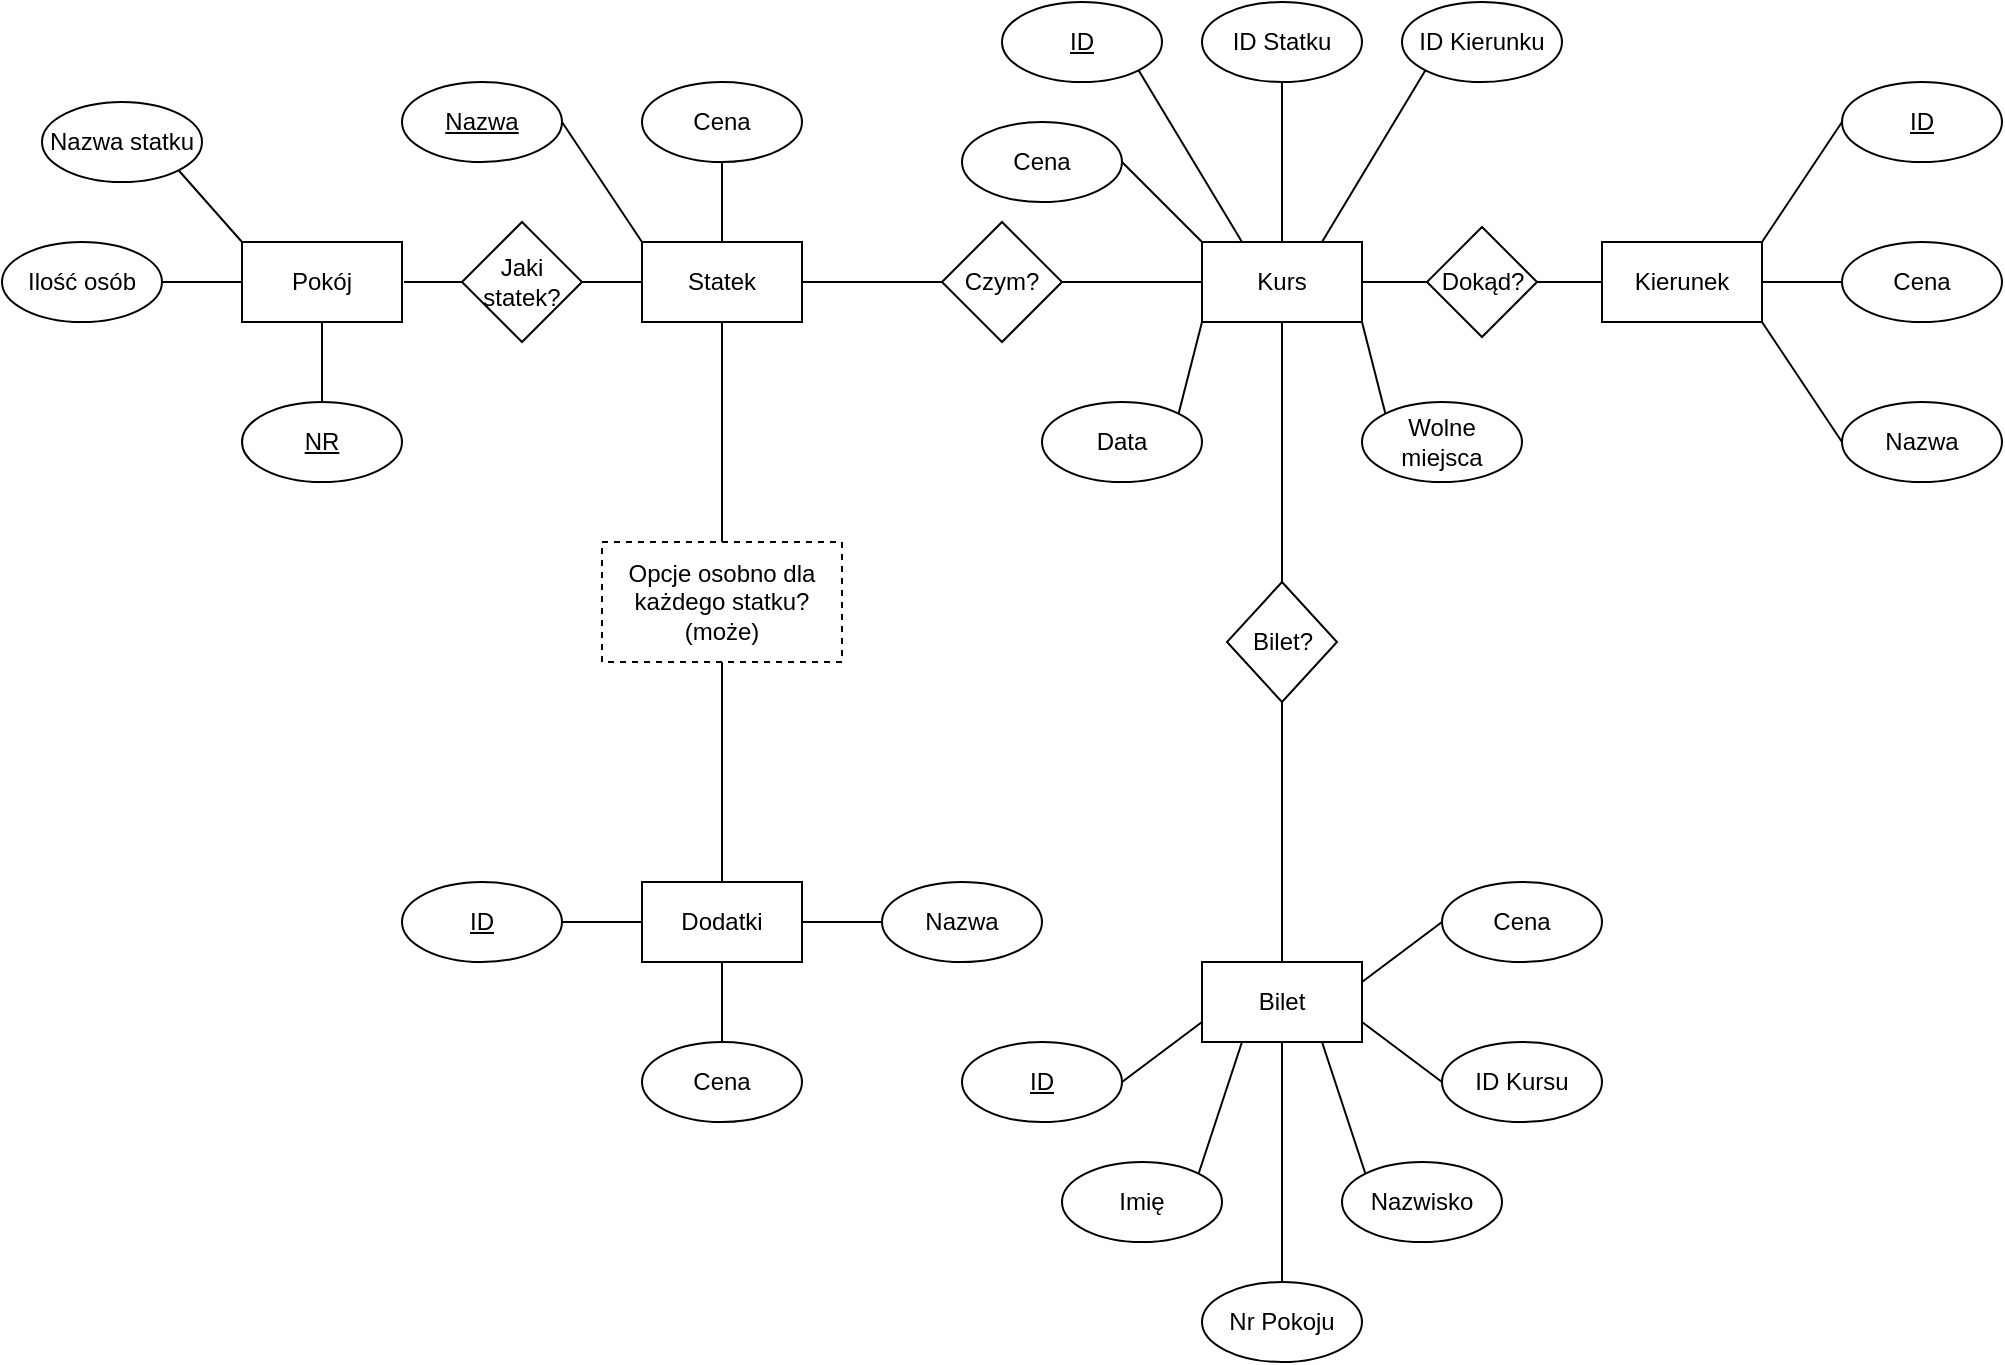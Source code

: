 <mxfile version="17.4.1" type="device"><diagram id="6MbbgnS5mZatxnWBf7x6" name="Page-1"><mxGraphModel dx="1865" dy="547" grid="1" gridSize="10" guides="1" tooltips="1" connect="1" arrows="1" fold="1" page="1" pageScale="1" pageWidth="827" pageHeight="1169" math="0" shadow="0"><root><mxCell id="0"/><mxCell id="1" parent="0"/><mxCell id="jsuwbaEFbbffKBWCQX6S-11" value="Statek" style="rounded=0;whiteSpace=wrap;html=1;" parent="1" vertex="1"><mxGeometry x="80" y="160" width="80" height="40" as="geometry"/></mxCell><mxCell id="jsuwbaEFbbffKBWCQX6S-12" value="Nazwa" style="ellipse;whiteSpace=wrap;html=1;fontStyle=4" parent="1" vertex="1"><mxGeometry x="-40" y="80" width="80" height="40" as="geometry"/></mxCell><mxCell id="jsuwbaEFbbffKBWCQX6S-14" value="Kierunek" style="rounded=0;whiteSpace=wrap;html=1;" parent="1" vertex="1"><mxGeometry x="560" y="160" width="80" height="40" as="geometry"/></mxCell><mxCell id="jsuwbaEFbbffKBWCQX6S-15" value="ID" style="ellipse;whiteSpace=wrap;html=1;fontStyle=4" parent="1" vertex="1"><mxGeometry x="680" y="80" width="80" height="40" as="geometry"/></mxCell><mxCell id="jsuwbaEFbbffKBWCQX6S-16" value="Nazwa" style="ellipse;whiteSpace=wrap;html=1;fontStyle=0" parent="1" vertex="1"><mxGeometry x="680" y="240" width="80" height="40" as="geometry"/></mxCell><mxCell id="jsuwbaEFbbffKBWCQX6S-17" value="Kurs" style="rounded=0;whiteSpace=wrap;html=1;" parent="1" vertex="1"><mxGeometry x="360" y="160" width="80" height="40" as="geometry"/></mxCell><mxCell id="jsuwbaEFbbffKBWCQX6S-18" value="ID" style="ellipse;whiteSpace=wrap;html=1;fontStyle=4" parent="1" vertex="1"><mxGeometry x="260" y="40" width="80" height="40" as="geometry"/></mxCell><mxCell id="jsuwbaEFbbffKBWCQX6S-19" value="ID Statku" style="ellipse;whiteSpace=wrap;html=1;fontStyle=0" parent="1" vertex="1"><mxGeometry x="360" y="40" width="80" height="40" as="geometry"/></mxCell><mxCell id="jsuwbaEFbbffKBWCQX6S-20" value="ID Kierunku" style="ellipse;whiteSpace=wrap;html=1;fontStyle=0" parent="1" vertex="1"><mxGeometry x="460" y="40" width="80" height="40" as="geometry"/></mxCell><mxCell id="jsuwbaEFbbffKBWCQX6S-21" value="" style="endArrow=none;html=1;rounded=0;exitX=0;exitY=0;exitDx=0;exitDy=0;entryX=1;entryY=0.5;entryDx=0;entryDy=0;" parent="1" source="jsuwbaEFbbffKBWCQX6S-11" target="jsuwbaEFbbffKBWCQX6S-12" edge="1"><mxGeometry width="50" height="50" relative="1" as="geometry"><mxPoint x="70" y="130" as="sourcePoint"/><mxPoint x="120" y="80" as="targetPoint"/></mxGeometry></mxCell><mxCell id="jsuwbaEFbbffKBWCQX6S-23" value="" style="endArrow=none;html=1;rounded=0;entryX=0;entryY=0.5;entryDx=0;entryDy=0;exitX=1;exitY=0;exitDx=0;exitDy=0;" parent="1" source="jsuwbaEFbbffKBWCQX6S-14" target="jsuwbaEFbbffKBWCQX6S-15" edge="1"><mxGeometry width="50" height="50" relative="1" as="geometry"><mxPoint x="390" y="400" as="sourcePoint"/><mxPoint x="440" y="350" as="targetPoint"/></mxGeometry></mxCell><mxCell id="jsuwbaEFbbffKBWCQX6S-24" value="" style="endArrow=none;html=1;rounded=0;entryX=0;entryY=0.5;entryDx=0;entryDy=0;exitX=1;exitY=1;exitDx=0;exitDy=0;" parent="1" source="jsuwbaEFbbffKBWCQX6S-14" target="jsuwbaEFbbffKBWCQX6S-16" edge="1"><mxGeometry width="50" height="50" relative="1" as="geometry"><mxPoint x="390" y="400" as="sourcePoint"/><mxPoint x="440" y="350" as="targetPoint"/></mxGeometry></mxCell><mxCell id="jsuwbaEFbbffKBWCQX6S-25" value="Dokąd?" style="rhombus;whiteSpace=wrap;html=1;" parent="1" vertex="1"><mxGeometry x="472.5" y="152.5" width="55" height="55" as="geometry"/></mxCell><mxCell id="jsuwbaEFbbffKBWCQX6S-26" value="" style="endArrow=none;html=1;rounded=0;entryX=0;entryY=0.5;entryDx=0;entryDy=0;exitX=1;exitY=0.5;exitDx=0;exitDy=0;" parent="1" source="jsuwbaEFbbffKBWCQX6S-25" target="jsuwbaEFbbffKBWCQX6S-14" edge="1"><mxGeometry width="50" height="50" relative="1" as="geometry"><mxPoint x="390" y="400" as="sourcePoint"/><mxPoint x="440" y="350" as="targetPoint"/></mxGeometry></mxCell><mxCell id="jsuwbaEFbbffKBWCQX6S-27" value="" style="endArrow=none;html=1;rounded=0;entryX=0;entryY=0.5;entryDx=0;entryDy=0;exitX=1;exitY=0.5;exitDx=0;exitDy=0;" parent="1" source="jsuwbaEFbbffKBWCQX6S-17" target="jsuwbaEFbbffKBWCQX6S-25" edge="1"><mxGeometry width="50" height="50" relative="1" as="geometry"><mxPoint x="390" y="400" as="sourcePoint"/><mxPoint x="440" y="350" as="targetPoint"/></mxGeometry></mxCell><mxCell id="jsuwbaEFbbffKBWCQX6S-28" value="Czym?" style="rhombus;whiteSpace=wrap;html=1;" parent="1" vertex="1"><mxGeometry x="230" y="150" width="60" height="60" as="geometry"/></mxCell><mxCell id="jsuwbaEFbbffKBWCQX6S-29" value="" style="endArrow=none;html=1;rounded=0;entryX=0;entryY=0.5;entryDx=0;entryDy=0;exitX=1;exitY=0.5;exitDx=0;exitDy=0;" parent="1" source="jsuwbaEFbbffKBWCQX6S-28" edge="1"><mxGeometry width="50" height="50" relative="1" as="geometry"><mxPoint x="190" y="400" as="sourcePoint"/><mxPoint x="360" y="180" as="targetPoint"/></mxGeometry></mxCell><mxCell id="jsuwbaEFbbffKBWCQX6S-30" value="" style="endArrow=none;html=1;rounded=0;entryX=0;entryY=0.5;entryDx=0;entryDy=0;exitX=1;exitY=0.5;exitDx=0;exitDy=0;" parent="1" source="jsuwbaEFbbffKBWCQX6S-11" target="jsuwbaEFbbffKBWCQX6S-28" edge="1"><mxGeometry width="50" height="50" relative="1" as="geometry"><mxPoint x="240" y="180" as="sourcePoint"/><mxPoint x="240" y="350" as="targetPoint"/></mxGeometry></mxCell><mxCell id="jsuwbaEFbbffKBWCQX6S-31" value="" style="endArrow=none;html=1;rounded=0;entryX=0.5;entryY=1;entryDx=0;entryDy=0;" parent="1" target="jsuwbaEFbbffKBWCQX6S-19" edge="1"><mxGeometry width="50" height="50" relative="1" as="geometry"><mxPoint x="400" y="160" as="sourcePoint"/><mxPoint x="440" y="350" as="targetPoint"/></mxGeometry></mxCell><mxCell id="jsuwbaEFbbffKBWCQX6S-32" value="" style="endArrow=none;html=1;rounded=0;entryX=0;entryY=1;entryDx=0;entryDy=0;exitX=0.75;exitY=0;exitDx=0;exitDy=0;" parent="1" source="jsuwbaEFbbffKBWCQX6S-17" target="jsuwbaEFbbffKBWCQX6S-20" edge="1"><mxGeometry width="50" height="50" relative="1" as="geometry"><mxPoint x="390" y="400" as="sourcePoint"/><mxPoint x="440" y="350" as="targetPoint"/></mxGeometry></mxCell><mxCell id="jsuwbaEFbbffKBWCQX6S-33" value="" style="endArrow=none;html=1;rounded=0;entryX=1;entryY=1;entryDx=0;entryDy=0;exitX=0.25;exitY=0;exitDx=0;exitDy=0;" parent="1" source="jsuwbaEFbbffKBWCQX6S-17" target="jsuwbaEFbbffKBWCQX6S-18" edge="1"><mxGeometry width="50" height="50" relative="1" as="geometry"><mxPoint x="390" y="400" as="sourcePoint"/><mxPoint x="440" y="350" as="targetPoint"/></mxGeometry></mxCell><mxCell id="jsuwbaEFbbffKBWCQX6S-34" value="Bilet" style="rounded=0;whiteSpace=wrap;html=1;" parent="1" vertex="1"><mxGeometry x="360" y="520" width="80" height="40" as="geometry"/></mxCell><mxCell id="jsuwbaEFbbffKBWCQX6S-35" value="ID" style="ellipse;whiteSpace=wrap;html=1;fontStyle=4" parent="1" vertex="1"><mxGeometry x="240" y="560" width="80" height="40" as="geometry"/></mxCell><mxCell id="jsuwbaEFbbffKBWCQX6S-36" value="Imię" style="ellipse;whiteSpace=wrap;html=1;fontStyle=0" parent="1" vertex="1"><mxGeometry x="290" y="620" width="80" height="40" as="geometry"/></mxCell><mxCell id="jsuwbaEFbbffKBWCQX6S-37" value="Nazwisko" style="ellipse;whiteSpace=wrap;html=1;fontStyle=0" parent="1" vertex="1"><mxGeometry x="430" y="620" width="80" height="40" as="geometry"/></mxCell><mxCell id="jsuwbaEFbbffKBWCQX6S-38" value="ID Kursu" style="ellipse;whiteSpace=wrap;html=1;fontStyle=0" parent="1" vertex="1"><mxGeometry x="480" y="560" width="80" height="40" as="geometry"/></mxCell><mxCell id="jsuwbaEFbbffKBWCQX6S-41" value="Nr Pokoju" style="ellipse;whiteSpace=wrap;html=1;fontStyle=0" parent="1" vertex="1"><mxGeometry x="360" y="680" width="80" height="40" as="geometry"/></mxCell><mxCell id="jsuwbaEFbbffKBWCQX6S-42" value="Bilet?" style="rhombus;whiteSpace=wrap;html=1;" parent="1" vertex="1"><mxGeometry x="372.5" y="330" width="55" height="60" as="geometry"/></mxCell><mxCell id="jsuwbaEFbbffKBWCQX6S-43" value="" style="endArrow=none;html=1;rounded=0;exitX=0.5;exitY=0;exitDx=0;exitDy=0;" parent="1" source="jsuwbaEFbbffKBWCQX6S-42" edge="1"><mxGeometry width="50" height="50" relative="1" as="geometry"><mxPoint x="350" y="250" as="sourcePoint"/><mxPoint x="400" y="200" as="targetPoint"/></mxGeometry></mxCell><mxCell id="jsuwbaEFbbffKBWCQX6S-44" value="" style="endArrow=none;html=1;rounded=0;exitX=0.5;exitY=0;exitDx=0;exitDy=0;entryX=0.5;entryY=1;entryDx=0;entryDy=0;" parent="1" source="jsuwbaEFbbffKBWCQX6S-34" target="jsuwbaEFbbffKBWCQX6S-42" edge="1"><mxGeometry width="50" height="50" relative="1" as="geometry"><mxPoint x="202.5" y="545" as="sourcePoint"/><mxPoint x="252.5" y="465" as="targetPoint"/></mxGeometry></mxCell><mxCell id="jsuwbaEFbbffKBWCQX6S-45" value="" style="endArrow=none;html=1;rounded=0;entryX=0;entryY=0.75;entryDx=0;entryDy=0;exitX=1;exitY=0.5;exitDx=0;exitDy=0;" parent="1" source="jsuwbaEFbbffKBWCQX6S-35" target="jsuwbaEFbbffKBWCQX6S-34" edge="1"><mxGeometry width="50" height="50" relative="1" as="geometry"><mxPoint x="390" y="480" as="sourcePoint"/><mxPoint x="440" y="430" as="targetPoint"/></mxGeometry></mxCell><mxCell id="jsuwbaEFbbffKBWCQX6S-46" value="" style="endArrow=none;html=1;rounded=0;entryX=0.25;entryY=1;entryDx=0;entryDy=0;exitX=1;exitY=0;exitDx=0;exitDy=0;" parent="1" source="jsuwbaEFbbffKBWCQX6S-36" target="jsuwbaEFbbffKBWCQX6S-34" edge="1"><mxGeometry width="50" height="50" relative="1" as="geometry"><mxPoint x="390" y="480" as="sourcePoint"/><mxPoint x="440" y="430" as="targetPoint"/></mxGeometry></mxCell><mxCell id="jsuwbaEFbbffKBWCQX6S-47" value="" style="endArrow=none;html=1;rounded=0;exitX=0.5;exitY=1;exitDx=0;exitDy=0;entryX=0.5;entryY=0;entryDx=0;entryDy=0;" parent="1" source="jsuwbaEFbbffKBWCQX6S-34" target="jsuwbaEFbbffKBWCQX6S-41" edge="1"><mxGeometry width="50" height="50" relative="1" as="geometry"><mxPoint x="390" y="480" as="sourcePoint"/><mxPoint x="440" y="430" as="targetPoint"/></mxGeometry></mxCell><mxCell id="jsuwbaEFbbffKBWCQX6S-48" value="" style="endArrow=none;html=1;rounded=0;entryX=0.75;entryY=1;entryDx=0;entryDy=0;exitX=0;exitY=0;exitDx=0;exitDy=0;" parent="1" source="jsuwbaEFbbffKBWCQX6S-37" target="jsuwbaEFbbffKBWCQX6S-34" edge="1"><mxGeometry width="50" height="50" relative="1" as="geometry"><mxPoint x="390" y="480" as="sourcePoint"/><mxPoint x="440" y="430" as="targetPoint"/></mxGeometry></mxCell><mxCell id="jsuwbaEFbbffKBWCQX6S-49" value="" style="endArrow=none;html=1;rounded=0;entryX=1;entryY=0.75;entryDx=0;entryDy=0;exitX=0;exitY=0.5;exitDx=0;exitDy=0;" parent="1" source="jsuwbaEFbbffKBWCQX6S-38" target="jsuwbaEFbbffKBWCQX6S-34" edge="1"><mxGeometry width="50" height="50" relative="1" as="geometry"><mxPoint x="390" y="480" as="sourcePoint"/><mxPoint x="440" y="430" as="targetPoint"/></mxGeometry></mxCell><mxCell id="jsuwbaEFbbffKBWCQX6S-50" value="Cena" style="ellipse;whiteSpace=wrap;html=1;fontStyle=0" parent="1" vertex="1"><mxGeometry x="480" y="480" width="80" height="40" as="geometry"/></mxCell><mxCell id="jsuwbaEFbbffKBWCQX6S-51" value="" style="endArrow=none;html=1;rounded=0;entryX=0;entryY=0.5;entryDx=0;entryDy=0;exitX=1;exitY=0.25;exitDx=0;exitDy=0;" parent="1" source="jsuwbaEFbbffKBWCQX6S-34" target="jsuwbaEFbbffKBWCQX6S-50" edge="1"><mxGeometry width="50" height="50" relative="1" as="geometry"><mxPoint x="390" y="480" as="sourcePoint"/><mxPoint x="440" y="430" as="targetPoint"/></mxGeometry></mxCell><mxCell id="jsuwbaEFbbffKBWCQX6S-52" value="Data" style="ellipse;whiteSpace=wrap;html=1;fontStyle=0" parent="1" vertex="1"><mxGeometry x="280" y="240" width="80" height="40" as="geometry"/></mxCell><mxCell id="jsuwbaEFbbffKBWCQX6S-53" value="" style="endArrow=none;html=1;rounded=0;exitX=1;exitY=0;exitDx=0;exitDy=0;" parent="1" source="jsuwbaEFbbffKBWCQX6S-52" edge="1"><mxGeometry width="50" height="50" relative="1" as="geometry"><mxPoint x="310" y="250" as="sourcePoint"/><mxPoint x="360" y="200" as="targetPoint"/></mxGeometry></mxCell><mxCell id="jsuwbaEFbbffKBWCQX6S-54" value="Wolne&lt;br&gt;miejsca" style="ellipse;whiteSpace=wrap;html=1;fontStyle=0" parent="1" vertex="1"><mxGeometry x="440" y="240" width="80" height="40" as="geometry"/></mxCell><mxCell id="jsuwbaEFbbffKBWCQX6S-55" value="" style="endArrow=none;html=1;rounded=0;entryX=1;entryY=1;entryDx=0;entryDy=0;exitX=0;exitY=0;exitDx=0;exitDy=0;" parent="1" source="jsuwbaEFbbffKBWCQX6S-54" target="jsuwbaEFbbffKBWCQX6S-17" edge="1"><mxGeometry width="50" height="50" relative="1" as="geometry"><mxPoint x="390" y="400" as="sourcePoint"/><mxPoint x="440" y="350" as="targetPoint"/></mxGeometry></mxCell><mxCell id="jsuwbaEFbbffKBWCQX6S-56" value="Dodatki" style="rounded=0;whiteSpace=wrap;html=1;" parent="1" vertex="1"><mxGeometry x="80" y="480" width="80" height="40" as="geometry"/></mxCell><mxCell id="jsuwbaEFbbffKBWCQX6S-57" value="ID" style="ellipse;whiteSpace=wrap;html=1;fontStyle=4" parent="1" vertex="1"><mxGeometry x="-40" y="480" width="80" height="40" as="geometry"/></mxCell><mxCell id="jsuwbaEFbbffKBWCQX6S-58" value="Nazwa" style="ellipse;whiteSpace=wrap;html=1;fontStyle=0" parent="1" vertex="1"><mxGeometry x="200" y="480" width="80" height="40" as="geometry"/></mxCell><mxCell id="jsuwbaEFbbffKBWCQX6S-60" value="Cena" style="ellipse;whiteSpace=wrap;html=1;fontStyle=0" parent="1" vertex="1"><mxGeometry x="80" y="560" width="80" height="40" as="geometry"/></mxCell><mxCell id="jsuwbaEFbbffKBWCQX6S-61" value="" style="endArrow=none;html=1;rounded=0;exitX=0;exitY=0.5;exitDx=0;exitDy=0;entryX=1;entryY=0.5;entryDx=0;entryDy=0;" parent="1" source="jsuwbaEFbbffKBWCQX6S-56" target="jsuwbaEFbbffKBWCQX6S-57" edge="1"><mxGeometry width="50" height="50" relative="1" as="geometry"><mxPoint x="70" y="490" as="sourcePoint"/><mxPoint x="120" y="440" as="targetPoint"/></mxGeometry></mxCell><mxCell id="jsuwbaEFbbffKBWCQX6S-62" value="" style="endArrow=none;html=1;rounded=0;exitX=1;exitY=0.5;exitDx=0;exitDy=0;" parent="1" source="jsuwbaEFbbffKBWCQX6S-56" edge="1"><mxGeometry width="50" height="50" relative="1" as="geometry"><mxPoint x="150" y="550" as="sourcePoint"/><mxPoint x="200" y="500" as="targetPoint"/></mxGeometry></mxCell><mxCell id="jsuwbaEFbbffKBWCQX6S-63" value="" style="endArrow=none;html=1;rounded=0;exitX=0.5;exitY=0;exitDx=0;exitDy=0;" parent="1" source="jsuwbaEFbbffKBWCQX6S-60" edge="1"><mxGeometry width="50" height="50" relative="1" as="geometry"><mxPoint x="70" y="570" as="sourcePoint"/><mxPoint x="120" y="520" as="targetPoint"/></mxGeometry></mxCell><mxCell id="jsuwbaEFbbffKBWCQX6S-64" value="Cena" style="ellipse;whiteSpace=wrap;html=1;fontStyle=0" parent="1" vertex="1"><mxGeometry x="80" y="80" width="80" height="40" as="geometry"/></mxCell><mxCell id="jsuwbaEFbbffKBWCQX6S-67" value="Cena" style="ellipse;whiteSpace=wrap;html=1;fontStyle=0" parent="1" vertex="1"><mxGeometry x="680" y="160" width="80" height="40" as="geometry"/></mxCell><mxCell id="jsuwbaEFbbffKBWCQX6S-68" value="" style="endArrow=none;html=1;rounded=0;entryX=0;entryY=0.5;entryDx=0;entryDy=0;exitX=1;exitY=0.5;exitDx=0;exitDy=0;" parent="1" source="jsuwbaEFbbffKBWCQX6S-14" target="jsuwbaEFbbffKBWCQX6S-67" edge="1"><mxGeometry width="50" height="50" relative="1" as="geometry"><mxPoint x="390" y="290" as="sourcePoint"/><mxPoint x="440" y="240" as="targetPoint"/></mxGeometry></mxCell><mxCell id="jsuwbaEFbbffKBWCQX6S-70" value="" style="endArrow=none;html=1;rounded=0;entryX=0.5;entryY=1;entryDx=0;entryDy=0;exitX=0.5;exitY=0;exitDx=0;exitDy=0;" parent="1" source="jsuwbaEFbbffKBWCQX6S-11" target="jsuwbaEFbbffKBWCQX6S-64" edge="1"><mxGeometry width="50" height="50" relative="1" as="geometry"><mxPoint x="310" y="290" as="sourcePoint"/><mxPoint x="360" y="240" as="targetPoint"/></mxGeometry></mxCell><mxCell id="jsuwbaEFbbffKBWCQX6S-74" value="Opcje osobno dla każdego statku?&lt;br&gt;(może)" style="rounded=0;whiteSpace=wrap;html=1;dashed=1;" parent="1" vertex="1"><mxGeometry x="60" y="310" width="120" height="60" as="geometry"/></mxCell><mxCell id="jsuwbaEFbbffKBWCQX6S-75" value="" style="endArrow=none;html=1;rounded=0;entryX=0.5;entryY=1;entryDx=0;entryDy=0;exitX=0.5;exitY=0;exitDx=0;exitDy=0;" parent="1" source="jsuwbaEFbbffKBWCQX6S-74" target="jsuwbaEFbbffKBWCQX6S-11" edge="1"><mxGeometry width="50" height="50" relative="1" as="geometry"><mxPoint x="390" y="380" as="sourcePoint"/><mxPoint x="440" y="330" as="targetPoint"/></mxGeometry></mxCell><mxCell id="jsuwbaEFbbffKBWCQX6S-76" value="" style="endArrow=none;html=1;rounded=0;entryX=0.5;entryY=1;entryDx=0;entryDy=0;exitX=0.5;exitY=0;exitDx=0;exitDy=0;" parent="1" source="jsuwbaEFbbffKBWCQX6S-56" target="jsuwbaEFbbffKBWCQX6S-74" edge="1"><mxGeometry width="50" height="50" relative="1" as="geometry"><mxPoint x="390" y="380" as="sourcePoint"/><mxPoint x="440" y="330" as="targetPoint"/></mxGeometry></mxCell><mxCell id="6V0V-e67TU7Ty9jtKFlb-1" value="Cena" style="ellipse;whiteSpace=wrap;html=1;fontStyle=0" parent="1" vertex="1"><mxGeometry x="240" y="100" width="80" height="40" as="geometry"/></mxCell><mxCell id="6V0V-e67TU7Ty9jtKFlb-2" value="" style="endArrow=none;html=1;rounded=0;entryX=1;entryY=0.5;entryDx=0;entryDy=0;exitX=0;exitY=0;exitDx=0;exitDy=0;" parent="1" source="jsuwbaEFbbffKBWCQX6S-17" target="6V0V-e67TU7Ty9jtKFlb-1" edge="1"><mxGeometry width="50" height="50" relative="1" as="geometry"><mxPoint x="340" y="240" as="sourcePoint"/><mxPoint x="390" y="190" as="targetPoint"/></mxGeometry></mxCell><mxCell id="6V0V-e67TU7Ty9jtKFlb-3" value="Pokój" style="rounded=0;whiteSpace=wrap;html=1;" parent="1" vertex="1"><mxGeometry x="-120" y="160" width="80" height="40" as="geometry"/></mxCell><mxCell id="6V0V-e67TU7Ty9jtKFlb-4" value="Jaki statek?" style="rhombus;whiteSpace=wrap;html=1;" parent="1" vertex="1"><mxGeometry x="-10" y="150" width="60" height="60" as="geometry"/></mxCell><mxCell id="6V0V-e67TU7Ty9jtKFlb-5" value="" style="endArrow=none;html=1;rounded=0;exitX=1;exitY=0.5;exitDx=0;exitDy=0;" parent="1" source="6V0V-e67TU7Ty9jtKFlb-4" edge="1"><mxGeometry width="50" height="50" relative="1" as="geometry"><mxPoint x="340" y="230" as="sourcePoint"/><mxPoint x="80" y="180" as="targetPoint"/></mxGeometry></mxCell><mxCell id="6V0V-e67TU7Ty9jtKFlb-6" value="" style="endArrow=none;html=1;rounded=0;entryX=0;entryY=0.5;entryDx=0;entryDy=0;" parent="1" target="6V0V-e67TU7Ty9jtKFlb-4" edge="1"><mxGeometry width="50" height="50" relative="1" as="geometry"><mxPoint x="-39" y="180" as="sourcePoint"/><mxPoint x="-30" y="180" as="targetPoint"/></mxGeometry></mxCell><mxCell id="6V0V-e67TU7Ty9jtKFlb-7" value="NR" style="ellipse;whiteSpace=wrap;html=1;fontStyle=4" parent="1" vertex="1"><mxGeometry x="-120" y="240" width="80" height="40" as="geometry"/></mxCell><mxCell id="6V0V-e67TU7Ty9jtKFlb-8" value="" style="endArrow=none;html=1;rounded=0;exitX=0.5;exitY=1;exitDx=0;exitDy=0;entryX=0.5;entryY=0;entryDx=0;entryDy=0;" parent="1" source="6V0V-e67TU7Ty9jtKFlb-3" target="6V0V-e67TU7Ty9jtKFlb-7" edge="1"><mxGeometry width="50" height="50" relative="1" as="geometry"><mxPoint x="300" y="230" as="sourcePoint"/><mxPoint x="350" y="180" as="targetPoint"/></mxGeometry></mxCell><mxCell id="6V0V-e67TU7Ty9jtKFlb-9" value="Ilość osób" style="ellipse;whiteSpace=wrap;html=1;" parent="1" vertex="1"><mxGeometry x="-240" y="160" width="80" height="40" as="geometry"/></mxCell><mxCell id="6V0V-e67TU7Ty9jtKFlb-10" value="" style="endArrow=none;html=1;rounded=0;entryX=0;entryY=0.5;entryDx=0;entryDy=0;exitX=1;exitY=0.5;exitDx=0;exitDy=0;" parent="1" source="6V0V-e67TU7Ty9jtKFlb-9" target="6V0V-e67TU7Ty9jtKFlb-3" edge="1"><mxGeometry width="50" height="50" relative="1" as="geometry"><mxPoint x="-100" y="250" as="sourcePoint"/><mxPoint x="-50" y="200" as="targetPoint"/></mxGeometry></mxCell><mxCell id="6V0V-e67TU7Ty9jtKFlb-11" value="Nazwa statku" style="ellipse;whiteSpace=wrap;html=1;fontStyle=0" parent="1" vertex="1"><mxGeometry x="-220" y="90" width="80" height="40" as="geometry"/></mxCell><mxCell id="6V0V-e67TU7Ty9jtKFlb-12" value="" style="endArrow=none;html=1;rounded=0;exitX=1;exitY=1;exitDx=0;exitDy=0;entryX=0;entryY=0;entryDx=0;entryDy=0;" parent="1" source="6V0V-e67TU7Ty9jtKFlb-11" target="6V0V-e67TU7Ty9jtKFlb-3" edge="1"><mxGeometry width="50" height="50" relative="1" as="geometry"><mxPoint x="-100" y="250" as="sourcePoint"/><mxPoint x="-50" y="200" as="targetPoint"/></mxGeometry></mxCell></root></mxGraphModel></diagram></mxfile>